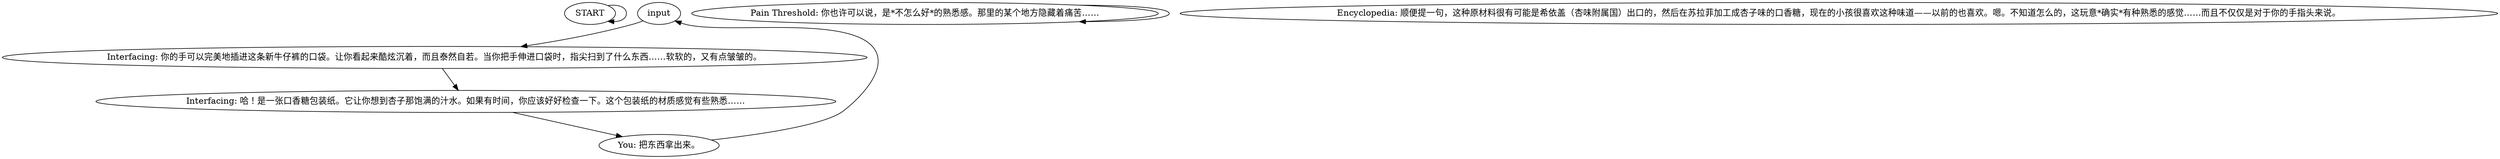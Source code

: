 # COAL ORB / labourer jeans equipped
# putting on the labourer pants make orb appear, similar to your own pants at beginning of game; in order to find gum wrapper in pocket
# ==================================================
digraph G {
	  0 [label="START"];
	  1 [label="input"];
	  2 [label="Interfacing: 哈！是一张口香糖包装纸。它让你想到杏子那饱满的汁水。如果有时间，你应该好好检查一下。这个包装纸的材质感觉有些熟悉……"];
	  3 [label="You: 把东西拿出来。"];
	  4 [label="Pain Threshold: 你也许可以说，是*不怎么好*的熟悉感。那里的某个地方隐藏着痛苦……"];
	  5 [label="Encyclopedia: 顺便提一句，这种原材料很有可能是希依盖（杏味附属国）出口的，然后在苏拉菲加工成杏子味的口香糖，现在的小孩很喜欢这种味道——以前的也喜欢。嗯。不知道怎么的，这玩意*确实*有种熟悉的感觉……而且不仅仅是对于你的手指头来说。"];
	  6 [label="Interfacing: 你的手可以完美地插进这条新牛仔裤的口袋。让你看起来酷炫沉着，而且泰然自若。当你把手伸进口袋时，指尖扫到了什么东西……软软的，又有点皱皱的。"];
	  0 -> 0
	  1 -> 6
	  2 -> 3
	  3 -> 1
	  4 -> 4
	  6 -> 2
}

